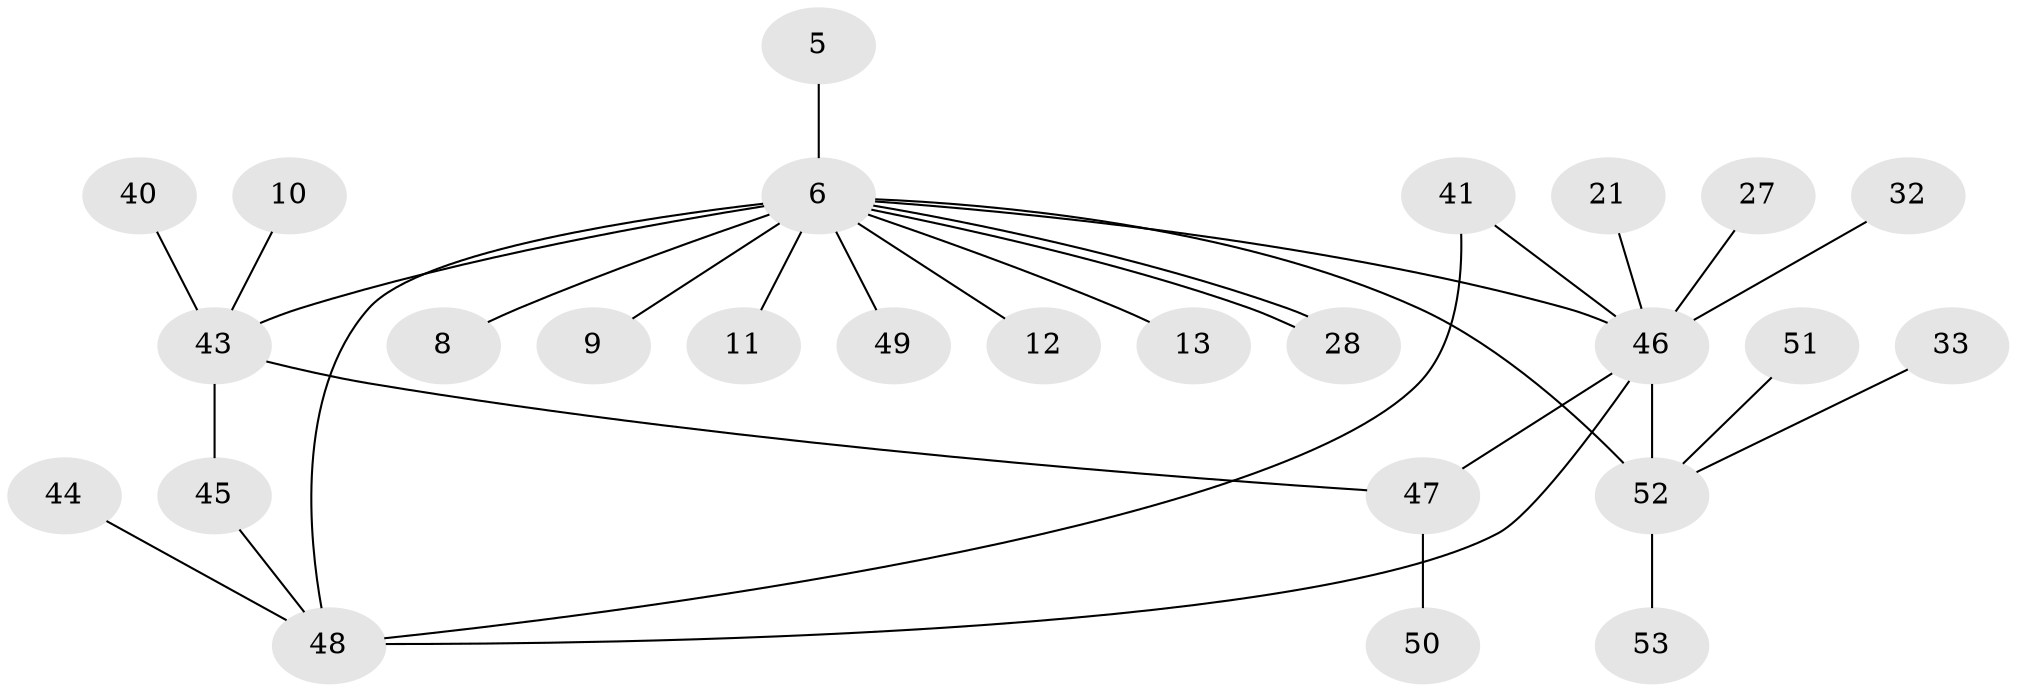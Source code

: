 // original degree distribution, {4: 0.09433962264150944, 16: 0.018867924528301886, 8: 0.018867924528301886, 7: 0.018867924528301886, 2: 0.2830188679245283, 14: 0.018867924528301886, 5: 0.03773584905660377, 1: 0.3584905660377358, 10: 0.018867924528301886, 3: 0.11320754716981132, 6: 0.018867924528301886}
// Generated by graph-tools (version 1.1) at 2025/51/03/04/25 21:51:59]
// undirected, 26 vertices, 31 edges
graph export_dot {
graph [start="1"]
  node [color=gray90,style=filled];
  5;
  6 [super="+2"];
  8;
  9;
  10;
  11;
  12;
  13;
  21;
  27;
  28;
  32;
  33;
  40;
  41;
  43 [super="+3+38"];
  44 [super="+39"];
  45 [super="+24"];
  46 [super="+17+26"];
  47 [super="+19+30"];
  48 [super="+37+7+31"];
  49;
  50;
  51;
  52 [super="+36+35+42"];
  53;
  5 -- 6 [weight=2];
  6 -- 8;
  6 -- 12;
  6 -- 28;
  6 -- 28;
  6 -- 43 [weight=4];
  6 -- 9;
  6 -- 11;
  6 -- 13;
  6 -- 46 [weight=4];
  6 -- 49;
  6 -- 52 [weight=4];
  6 -- 48 [weight=6];
  10 -- 43;
  21 -- 46;
  27 -- 46;
  32 -- 46;
  33 -- 52;
  40 -- 43;
  41 -- 46;
  41 -- 48;
  43 -- 45;
  43 -- 47 [weight=2];
  44 -- 48;
  45 -- 48 [weight=2];
  46 -- 52 [weight=3];
  46 -- 48;
  46 -- 47 [weight=2];
  47 -- 50;
  51 -- 52;
  52 -- 53;
}
